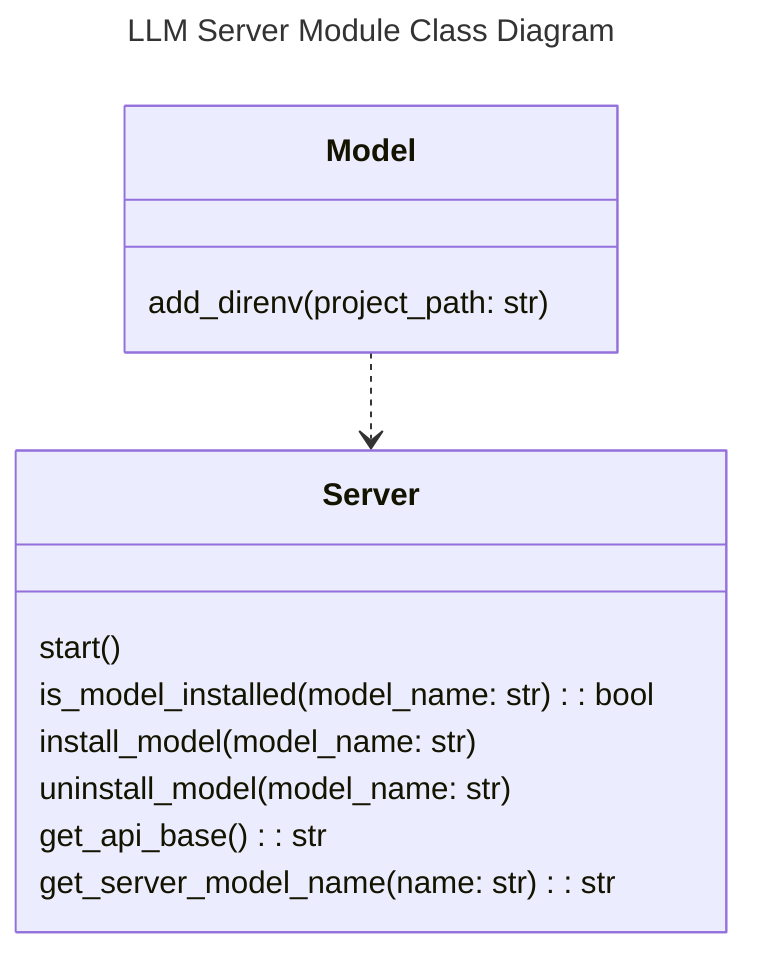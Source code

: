 ---
title: LLM Server Module Class Diagram
---
classDiagram

    class Server {
        start()
        is_model_installed(model_name: str): bool
        install_model(model_name: str)
        uninstall_model(model_name: str)
        get_api_base(): str
        get_server_model_name(name: str): str
    }

    class Model {
        add_direnv(project_path: str)
    }

    Model ..> Server